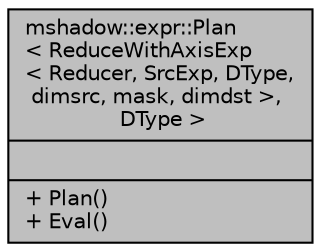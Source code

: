 digraph "mshadow::expr::Plan&lt; ReduceWithAxisExp&lt; Reducer, SrcExp, DType, dimsrc, mask, dimdst &gt;, DType &gt;"
{
 // LATEX_PDF_SIZE
  edge [fontname="Helvetica",fontsize="10",labelfontname="Helvetica",labelfontsize="10"];
  node [fontname="Helvetica",fontsize="10",shape=record];
  Node1 [label="{mshadow::expr::Plan\l\< ReduceWithAxisExp\l\< Reducer, SrcExp, DType,\l dimsrc, mask, dimdst \>,\l DType \>\n||+ Plan()\l+ Eval()\l}",height=0.2,width=0.4,color="black", fillcolor="grey75", style="filled", fontcolor="black",tooltip=" "];
}
